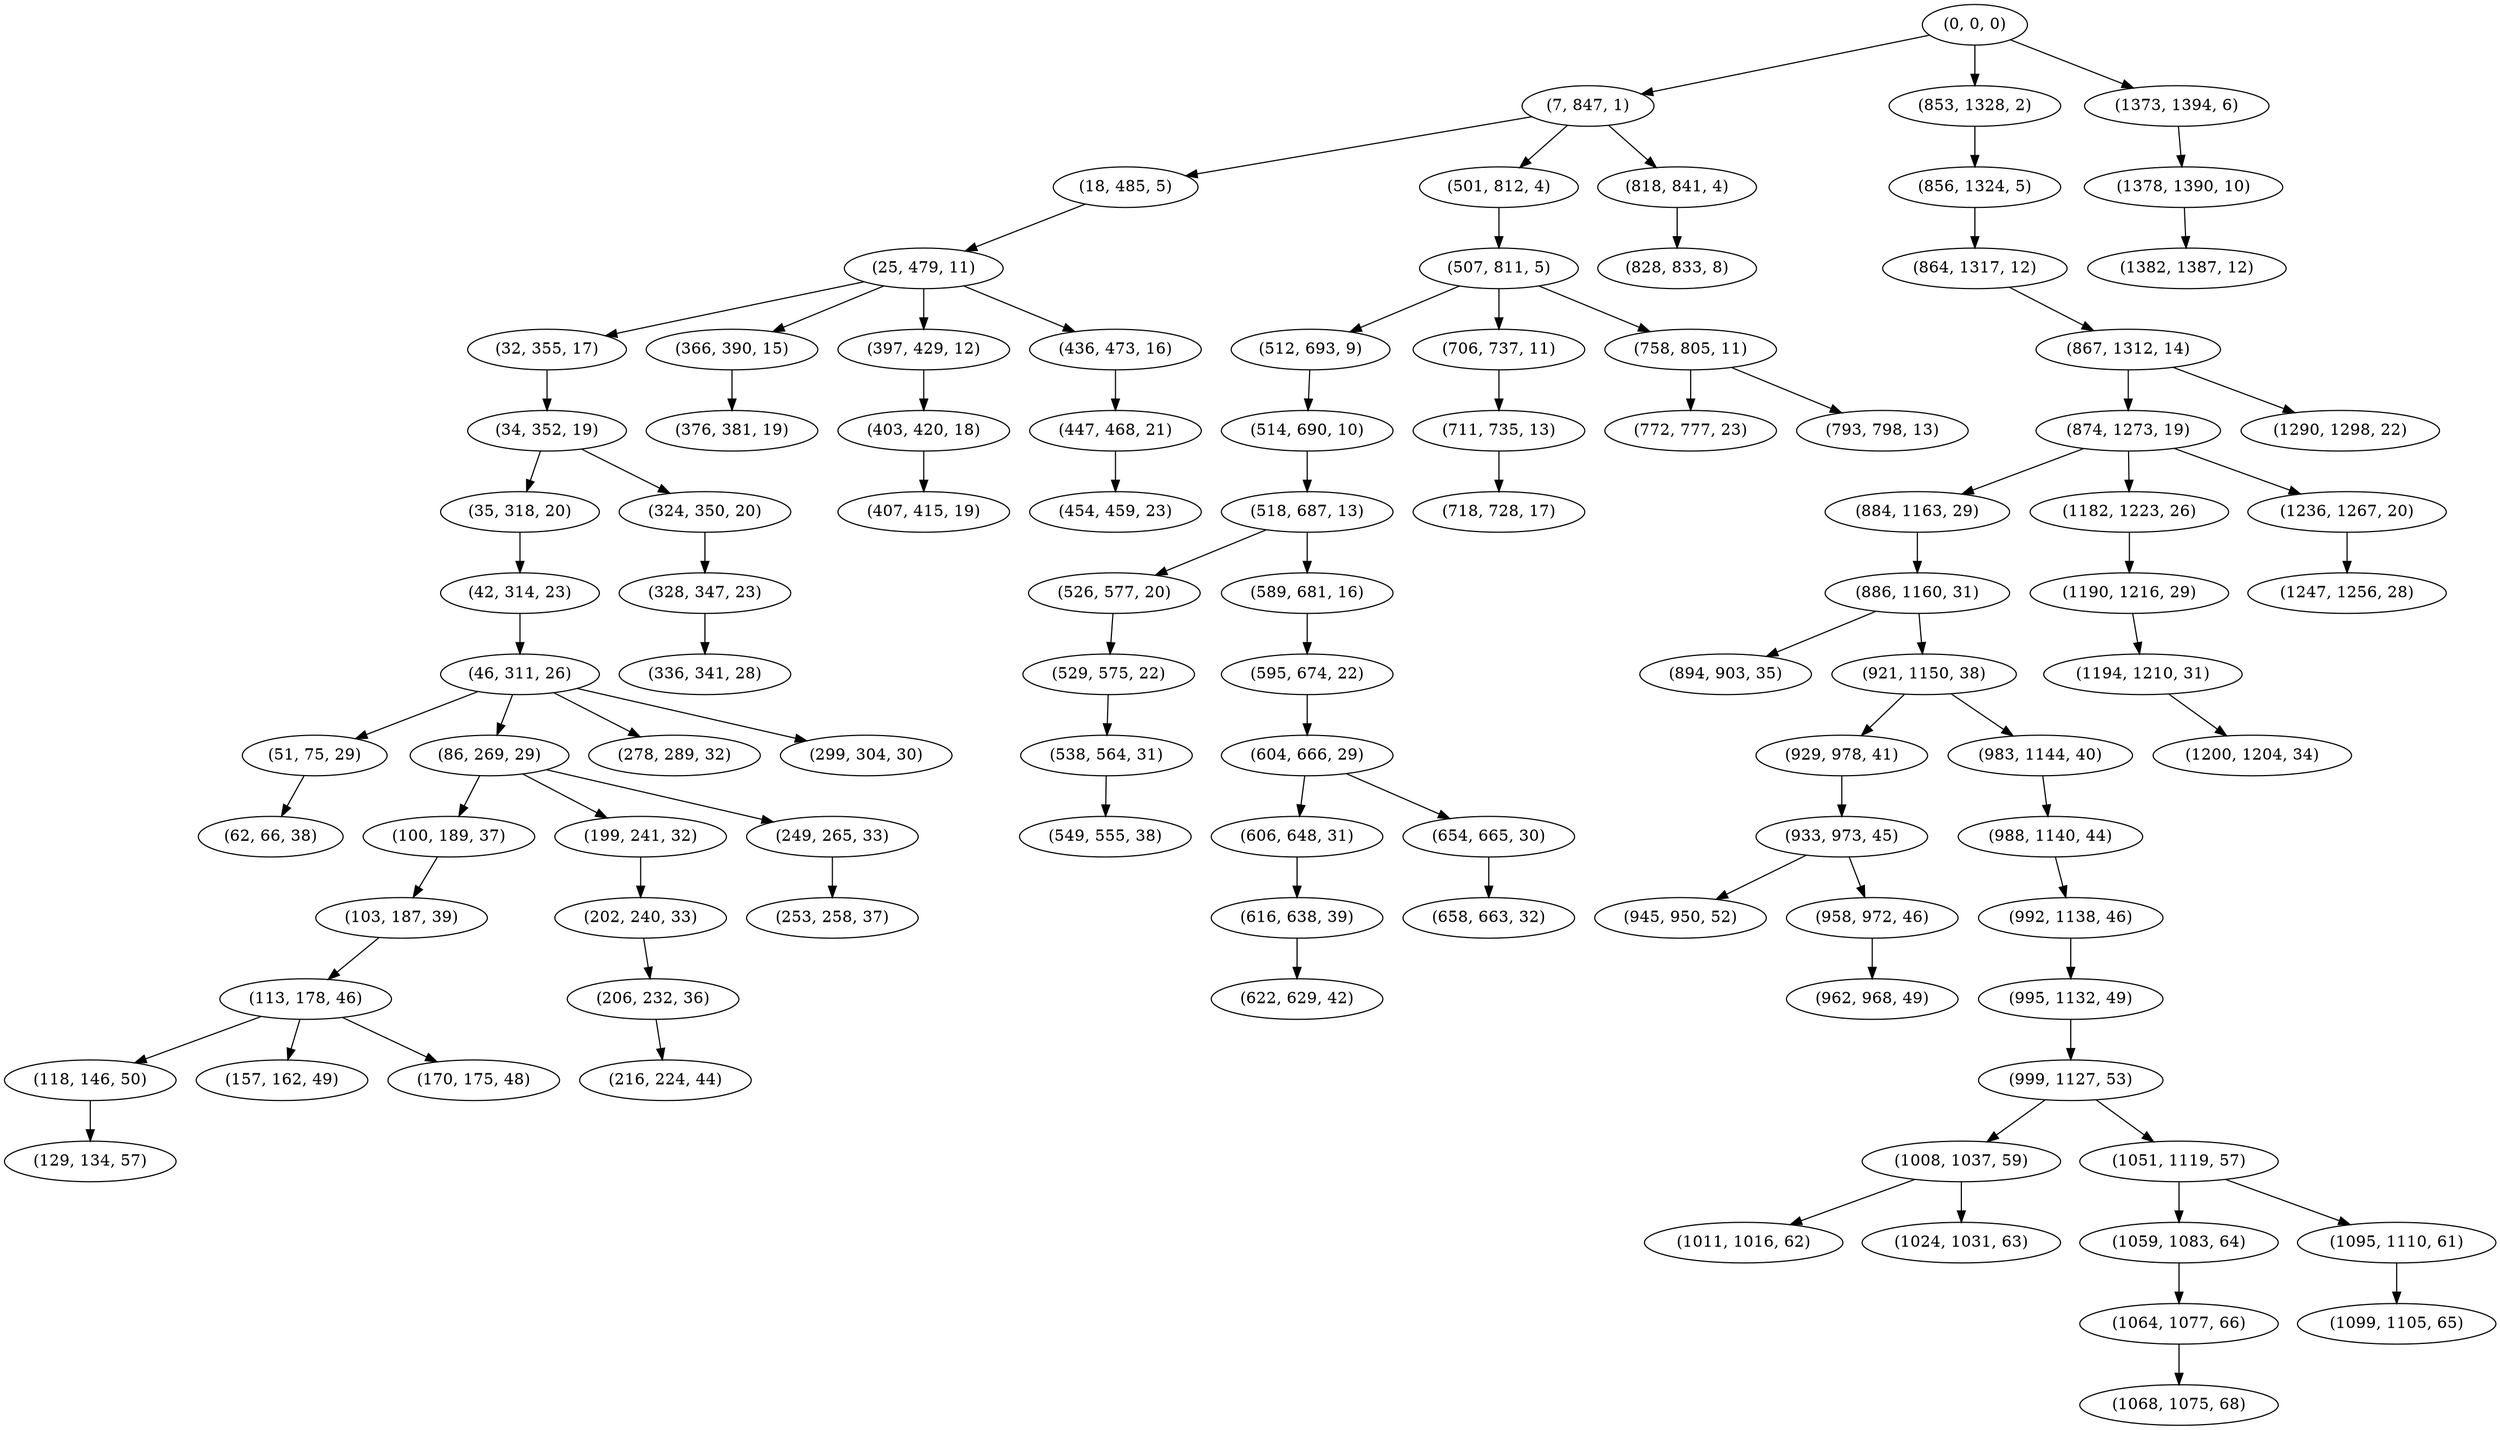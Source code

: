 digraph tree {
    "(0, 0, 0)";
    "(7, 847, 1)";
    "(18, 485, 5)";
    "(25, 479, 11)";
    "(32, 355, 17)";
    "(34, 352, 19)";
    "(35, 318, 20)";
    "(42, 314, 23)";
    "(46, 311, 26)";
    "(51, 75, 29)";
    "(62, 66, 38)";
    "(86, 269, 29)";
    "(100, 189, 37)";
    "(103, 187, 39)";
    "(113, 178, 46)";
    "(118, 146, 50)";
    "(129, 134, 57)";
    "(157, 162, 49)";
    "(170, 175, 48)";
    "(199, 241, 32)";
    "(202, 240, 33)";
    "(206, 232, 36)";
    "(216, 224, 44)";
    "(249, 265, 33)";
    "(253, 258, 37)";
    "(278, 289, 32)";
    "(299, 304, 30)";
    "(324, 350, 20)";
    "(328, 347, 23)";
    "(336, 341, 28)";
    "(366, 390, 15)";
    "(376, 381, 19)";
    "(397, 429, 12)";
    "(403, 420, 18)";
    "(407, 415, 19)";
    "(436, 473, 16)";
    "(447, 468, 21)";
    "(454, 459, 23)";
    "(501, 812, 4)";
    "(507, 811, 5)";
    "(512, 693, 9)";
    "(514, 690, 10)";
    "(518, 687, 13)";
    "(526, 577, 20)";
    "(529, 575, 22)";
    "(538, 564, 31)";
    "(549, 555, 38)";
    "(589, 681, 16)";
    "(595, 674, 22)";
    "(604, 666, 29)";
    "(606, 648, 31)";
    "(616, 638, 39)";
    "(622, 629, 42)";
    "(654, 665, 30)";
    "(658, 663, 32)";
    "(706, 737, 11)";
    "(711, 735, 13)";
    "(718, 728, 17)";
    "(758, 805, 11)";
    "(772, 777, 23)";
    "(793, 798, 13)";
    "(818, 841, 4)";
    "(828, 833, 8)";
    "(853, 1328, 2)";
    "(856, 1324, 5)";
    "(864, 1317, 12)";
    "(867, 1312, 14)";
    "(874, 1273, 19)";
    "(884, 1163, 29)";
    "(886, 1160, 31)";
    "(894, 903, 35)";
    "(921, 1150, 38)";
    "(929, 978, 41)";
    "(933, 973, 45)";
    "(945, 950, 52)";
    "(958, 972, 46)";
    "(962, 968, 49)";
    "(983, 1144, 40)";
    "(988, 1140, 44)";
    "(992, 1138, 46)";
    "(995, 1132, 49)";
    "(999, 1127, 53)";
    "(1008, 1037, 59)";
    "(1011, 1016, 62)";
    "(1024, 1031, 63)";
    "(1051, 1119, 57)";
    "(1059, 1083, 64)";
    "(1064, 1077, 66)";
    "(1068, 1075, 68)";
    "(1095, 1110, 61)";
    "(1099, 1105, 65)";
    "(1182, 1223, 26)";
    "(1190, 1216, 29)";
    "(1194, 1210, 31)";
    "(1200, 1204, 34)";
    "(1236, 1267, 20)";
    "(1247, 1256, 28)";
    "(1290, 1298, 22)";
    "(1373, 1394, 6)";
    "(1378, 1390, 10)";
    "(1382, 1387, 12)";
    "(0, 0, 0)" -> "(7, 847, 1)";
    "(0, 0, 0)" -> "(853, 1328, 2)";
    "(0, 0, 0)" -> "(1373, 1394, 6)";
    "(7, 847, 1)" -> "(18, 485, 5)";
    "(7, 847, 1)" -> "(501, 812, 4)";
    "(7, 847, 1)" -> "(818, 841, 4)";
    "(18, 485, 5)" -> "(25, 479, 11)";
    "(25, 479, 11)" -> "(32, 355, 17)";
    "(25, 479, 11)" -> "(366, 390, 15)";
    "(25, 479, 11)" -> "(397, 429, 12)";
    "(25, 479, 11)" -> "(436, 473, 16)";
    "(32, 355, 17)" -> "(34, 352, 19)";
    "(34, 352, 19)" -> "(35, 318, 20)";
    "(34, 352, 19)" -> "(324, 350, 20)";
    "(35, 318, 20)" -> "(42, 314, 23)";
    "(42, 314, 23)" -> "(46, 311, 26)";
    "(46, 311, 26)" -> "(51, 75, 29)";
    "(46, 311, 26)" -> "(86, 269, 29)";
    "(46, 311, 26)" -> "(278, 289, 32)";
    "(46, 311, 26)" -> "(299, 304, 30)";
    "(51, 75, 29)" -> "(62, 66, 38)";
    "(86, 269, 29)" -> "(100, 189, 37)";
    "(86, 269, 29)" -> "(199, 241, 32)";
    "(86, 269, 29)" -> "(249, 265, 33)";
    "(100, 189, 37)" -> "(103, 187, 39)";
    "(103, 187, 39)" -> "(113, 178, 46)";
    "(113, 178, 46)" -> "(118, 146, 50)";
    "(113, 178, 46)" -> "(157, 162, 49)";
    "(113, 178, 46)" -> "(170, 175, 48)";
    "(118, 146, 50)" -> "(129, 134, 57)";
    "(199, 241, 32)" -> "(202, 240, 33)";
    "(202, 240, 33)" -> "(206, 232, 36)";
    "(206, 232, 36)" -> "(216, 224, 44)";
    "(249, 265, 33)" -> "(253, 258, 37)";
    "(324, 350, 20)" -> "(328, 347, 23)";
    "(328, 347, 23)" -> "(336, 341, 28)";
    "(366, 390, 15)" -> "(376, 381, 19)";
    "(397, 429, 12)" -> "(403, 420, 18)";
    "(403, 420, 18)" -> "(407, 415, 19)";
    "(436, 473, 16)" -> "(447, 468, 21)";
    "(447, 468, 21)" -> "(454, 459, 23)";
    "(501, 812, 4)" -> "(507, 811, 5)";
    "(507, 811, 5)" -> "(512, 693, 9)";
    "(507, 811, 5)" -> "(706, 737, 11)";
    "(507, 811, 5)" -> "(758, 805, 11)";
    "(512, 693, 9)" -> "(514, 690, 10)";
    "(514, 690, 10)" -> "(518, 687, 13)";
    "(518, 687, 13)" -> "(526, 577, 20)";
    "(518, 687, 13)" -> "(589, 681, 16)";
    "(526, 577, 20)" -> "(529, 575, 22)";
    "(529, 575, 22)" -> "(538, 564, 31)";
    "(538, 564, 31)" -> "(549, 555, 38)";
    "(589, 681, 16)" -> "(595, 674, 22)";
    "(595, 674, 22)" -> "(604, 666, 29)";
    "(604, 666, 29)" -> "(606, 648, 31)";
    "(604, 666, 29)" -> "(654, 665, 30)";
    "(606, 648, 31)" -> "(616, 638, 39)";
    "(616, 638, 39)" -> "(622, 629, 42)";
    "(654, 665, 30)" -> "(658, 663, 32)";
    "(706, 737, 11)" -> "(711, 735, 13)";
    "(711, 735, 13)" -> "(718, 728, 17)";
    "(758, 805, 11)" -> "(772, 777, 23)";
    "(758, 805, 11)" -> "(793, 798, 13)";
    "(818, 841, 4)" -> "(828, 833, 8)";
    "(853, 1328, 2)" -> "(856, 1324, 5)";
    "(856, 1324, 5)" -> "(864, 1317, 12)";
    "(864, 1317, 12)" -> "(867, 1312, 14)";
    "(867, 1312, 14)" -> "(874, 1273, 19)";
    "(867, 1312, 14)" -> "(1290, 1298, 22)";
    "(874, 1273, 19)" -> "(884, 1163, 29)";
    "(874, 1273, 19)" -> "(1182, 1223, 26)";
    "(874, 1273, 19)" -> "(1236, 1267, 20)";
    "(884, 1163, 29)" -> "(886, 1160, 31)";
    "(886, 1160, 31)" -> "(894, 903, 35)";
    "(886, 1160, 31)" -> "(921, 1150, 38)";
    "(921, 1150, 38)" -> "(929, 978, 41)";
    "(921, 1150, 38)" -> "(983, 1144, 40)";
    "(929, 978, 41)" -> "(933, 973, 45)";
    "(933, 973, 45)" -> "(945, 950, 52)";
    "(933, 973, 45)" -> "(958, 972, 46)";
    "(958, 972, 46)" -> "(962, 968, 49)";
    "(983, 1144, 40)" -> "(988, 1140, 44)";
    "(988, 1140, 44)" -> "(992, 1138, 46)";
    "(992, 1138, 46)" -> "(995, 1132, 49)";
    "(995, 1132, 49)" -> "(999, 1127, 53)";
    "(999, 1127, 53)" -> "(1008, 1037, 59)";
    "(999, 1127, 53)" -> "(1051, 1119, 57)";
    "(1008, 1037, 59)" -> "(1011, 1016, 62)";
    "(1008, 1037, 59)" -> "(1024, 1031, 63)";
    "(1051, 1119, 57)" -> "(1059, 1083, 64)";
    "(1051, 1119, 57)" -> "(1095, 1110, 61)";
    "(1059, 1083, 64)" -> "(1064, 1077, 66)";
    "(1064, 1077, 66)" -> "(1068, 1075, 68)";
    "(1095, 1110, 61)" -> "(1099, 1105, 65)";
    "(1182, 1223, 26)" -> "(1190, 1216, 29)";
    "(1190, 1216, 29)" -> "(1194, 1210, 31)";
    "(1194, 1210, 31)" -> "(1200, 1204, 34)";
    "(1236, 1267, 20)" -> "(1247, 1256, 28)";
    "(1373, 1394, 6)" -> "(1378, 1390, 10)";
    "(1378, 1390, 10)" -> "(1382, 1387, 12)";
}
